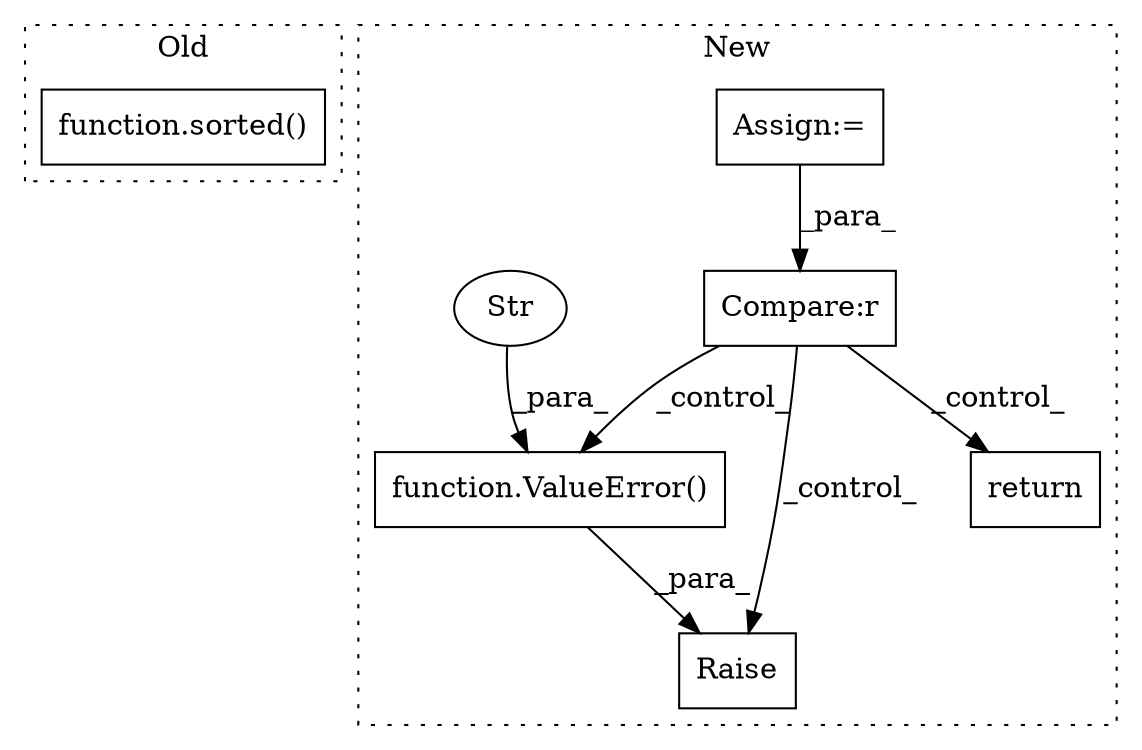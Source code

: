 digraph G {
subgraph cluster0 {
1 [label="function.sorted()" a="75" s="1497,1681" l="24,14" shape="box"];
label = "Old";
style="dotted";
}
subgraph cluster1 {
2 [label="Raise" a="91" s="3300" l="6" shape="box"];
3 [label="function.ValueError()" a="75" s="3306,3372" l="11,1" shape="box"];
4 [label="Str" a="66" s="3317" l="55" shape="ellipse"];
5 [label="Compare:r" a="40" s="3271" l="19" shape="box"];
6 [label="return" a="93" s="3519" l="7" shape="box"];
7 [label="Assign:=" a="68" s="3247" l="3" shape="box"];
label = "New";
style="dotted";
}
3 -> 2 [label="_para_"];
4 -> 3 [label="_para_"];
5 -> 2 [label="_control_"];
5 -> 3 [label="_control_"];
5 -> 6 [label="_control_"];
7 -> 5 [label="_para_"];
}